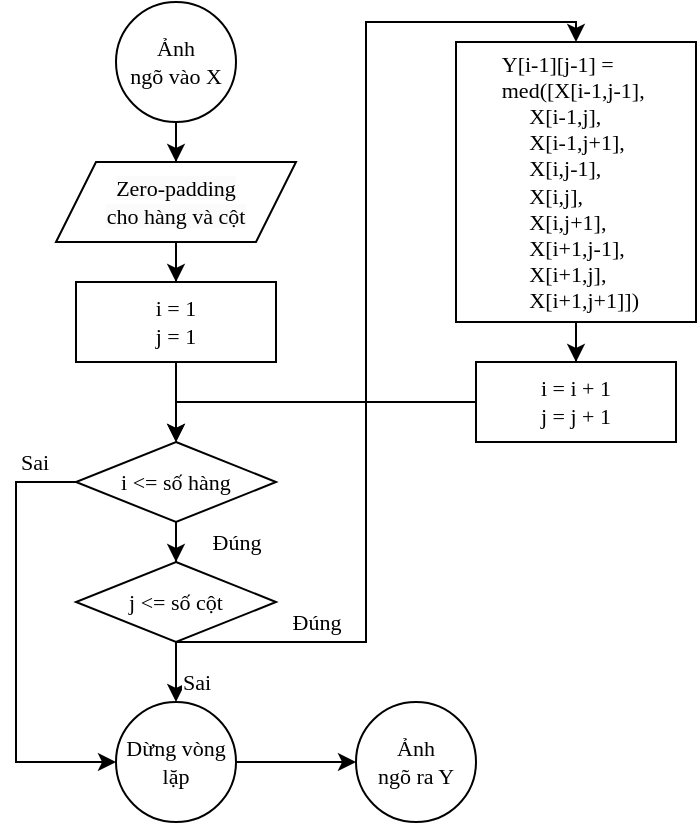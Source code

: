 <mxfile version="24.4.8" type="device">
  <diagram id="C5RBs43oDa-KdzZeNtuy" name="Page-1">
    <mxGraphModel dx="1050" dy="629" grid="1" gridSize="10" guides="1" tooltips="1" connect="1" arrows="1" fold="1" page="1" pageScale="1" pageWidth="827" pageHeight="1169" math="0" shadow="0">
      <root>
        <mxCell id="WIyWlLk6GJQsqaUBKTNV-0" />
        <mxCell id="WIyWlLk6GJQsqaUBKTNV-1" parent="WIyWlLk6GJQsqaUBKTNV-0" />
        <mxCell id="PT52hOmJ2-Wrh06CAvcp-8" value="" style="edgeStyle=orthogonalEdgeStyle;rounded=0;orthogonalLoop=1;jettySize=auto;html=1;fontFamily=Lucida Console;" parent="WIyWlLk6GJQsqaUBKTNV-1" source="oVPd4O4VAUAXnWLhdtpO-2" target="PT52hOmJ2-Wrh06CAvcp-3" edge="1">
          <mxGeometry relative="1" as="geometry" />
        </mxCell>
        <mxCell id="oVPd4O4VAUAXnWLhdtpO-2" value="Ảnh &lt;br style=&quot;font-size: 11px;&quot;&gt;ngõ vào X" style="ellipse;whiteSpace=wrap;html=1;aspect=fixed;fontFamily=Lucida Console;fontSize=11;" parent="WIyWlLk6GJQsqaUBKTNV-1" vertex="1">
          <mxGeometry x="90" width="60" height="60" as="geometry" />
        </mxCell>
        <mxCell id="PT52hOmJ2-Wrh06CAvcp-12" style="edgeStyle=orthogonalEdgeStyle;rounded=0;orthogonalLoop=1;jettySize=auto;html=1;fontFamily=Lucida Console;" parent="WIyWlLk6GJQsqaUBKTNV-1" source="PT52hOmJ2-Wrh06CAvcp-1" target="PT52hOmJ2-Wrh06CAvcp-2" edge="1">
          <mxGeometry relative="1" as="geometry" />
        </mxCell>
        <mxCell id="PT52hOmJ2-Wrh06CAvcp-1" value="i = 1&lt;br&gt;j = 1" style="rounded=0;whiteSpace=wrap;html=1;fontFamily=Lucida Console;fontSize=11;" parent="WIyWlLk6GJQsqaUBKTNV-1" vertex="1">
          <mxGeometry x="70" y="140" width="100" height="40" as="geometry" />
        </mxCell>
        <mxCell id="PT52hOmJ2-Wrh06CAvcp-13" value="Đúng" style="edgeStyle=orthogonalEdgeStyle;rounded=0;orthogonalLoop=1;jettySize=auto;html=1;entryX=0.5;entryY=0;entryDx=0;entryDy=0;fontFamily=Lucida Console;" parent="WIyWlLk6GJQsqaUBKTNV-1" source="PT52hOmJ2-Wrh06CAvcp-2" target="PT52hOmJ2-Wrh06CAvcp-6" edge="1">
          <mxGeometry x="0.667" y="30" relative="1" as="geometry">
            <mxPoint as="offset" />
          </mxGeometry>
        </mxCell>
        <mxCell id="PT52hOmJ2-Wrh06CAvcp-23" value="Sai" style="edgeStyle=orthogonalEdgeStyle;rounded=0;orthogonalLoop=1;jettySize=auto;html=1;entryX=0;entryY=0.5;entryDx=0;entryDy=0;fontFamily=Lucida Console;" parent="WIyWlLk6GJQsqaUBKTNV-1" source="PT52hOmJ2-Wrh06CAvcp-2" target="PT52hOmJ2-Wrh06CAvcp-21" edge="1">
          <mxGeometry x="-0.809" y="-10" relative="1" as="geometry">
            <Array as="points">
              <mxPoint x="40" y="240" />
              <mxPoint x="40" y="380" />
            </Array>
            <mxPoint as="offset" />
          </mxGeometry>
        </mxCell>
        <mxCell id="PT52hOmJ2-Wrh06CAvcp-2" value="i &amp;lt;= số hàng" style="rhombus;whiteSpace=wrap;html=1;fontFamily=Lucida Console;fontSize=11;" parent="WIyWlLk6GJQsqaUBKTNV-1" vertex="1">
          <mxGeometry x="70" y="220" width="100" height="40" as="geometry" />
        </mxCell>
        <mxCell id="PT52hOmJ2-Wrh06CAvcp-10" style="edgeStyle=orthogonalEdgeStyle;rounded=0;orthogonalLoop=1;jettySize=auto;html=1;entryX=0.5;entryY=0;entryDx=0;entryDy=0;fontFamily=Lucida Console;" parent="WIyWlLk6GJQsqaUBKTNV-1" source="PT52hOmJ2-Wrh06CAvcp-3" target="PT52hOmJ2-Wrh06CAvcp-1" edge="1">
          <mxGeometry relative="1" as="geometry" />
        </mxCell>
        <mxCell id="PT52hOmJ2-Wrh06CAvcp-3" value="&lt;span style=&quot;color: rgb(0, 0, 0); font-size: 11px; font-style: normal; font-variant-ligatures: normal; font-variant-caps: normal; font-weight: 400; letter-spacing: normal; orphans: 2; text-align: center; text-indent: 0px; text-transform: none; widows: 2; word-spacing: 0px; -webkit-text-stroke-width: 0px; white-space: normal; background-color: rgb(251, 251, 251); text-decoration-thickness: initial; text-decoration-style: initial; text-decoration-color: initial; float: none; display: inline !important;&quot;&gt;Zero-padding &lt;br style=&quot;font-size: 11px;&quot;&gt;cho hàng và cột&lt;/span&gt;" style="shape=parallelogram;perimeter=parallelogramPerimeter;whiteSpace=wrap;html=1;fixedSize=1;fontFamily=Lucida Console;fontSize=11;" parent="WIyWlLk6GJQsqaUBKTNV-1" vertex="1">
          <mxGeometry x="60" y="80" width="120" height="40" as="geometry" />
        </mxCell>
        <mxCell id="PT52hOmJ2-Wrh06CAvcp-16" style="edgeStyle=orthogonalEdgeStyle;rounded=0;orthogonalLoop=1;jettySize=auto;html=1;entryX=0.5;entryY=0;entryDx=0;entryDy=0;fontFamily=Lucida Console;" parent="WIyWlLk6GJQsqaUBKTNV-1" source="PT52hOmJ2-Wrh06CAvcp-5" target="PT52hOmJ2-Wrh06CAvcp-7" edge="1">
          <mxGeometry relative="1" as="geometry" />
        </mxCell>
        <mxCell id="PT52hOmJ2-Wrh06CAvcp-5" value="&lt;div style=&quot;font-size: 11px; text-align: left;&quot;&gt;Y[i-1][j-1] =&lt;br&gt;med([X[i-1,j-1],&amp;nbsp;&lt;br&gt;&lt;span style=&quot;background-color: initial;&quot;&gt;&amp;nbsp; &amp;nbsp; &amp;nbsp;X[i-1,j],&amp;nbsp;&lt;br&gt;&lt;/span&gt;&lt;span style=&quot;background-color: initial;&quot;&gt;&amp;nbsp; &amp;nbsp; &amp;nbsp;X[i-1,j+1],&amp;nbsp;&lt;br&gt;&lt;/span&gt;&lt;span style=&quot;background-color: initial;&quot;&gt;&amp;nbsp; &amp;nbsp; &amp;nbsp;X[i,j-1],&amp;nbsp;&lt;br&gt;&lt;/span&gt;&lt;span style=&quot;background-color: initial;&quot;&gt;&amp;nbsp; &amp;nbsp; &amp;nbsp;X[i,j],&amp;nbsp;&lt;br&gt;&lt;/span&gt;&lt;span style=&quot;background-color: initial;&quot;&gt;&amp;nbsp; &amp;nbsp; &amp;nbsp;X[i,j+1],&amp;nbsp;&lt;/span&gt;&lt;/div&gt;&lt;div style=&quot;font-size: 11px; text-align: left;&quot;&gt;&lt;span style=&quot;background-color: initial;&quot;&gt;&amp;nbsp; &amp;nbsp; &amp;nbsp;X[i+1,j-1],&amp;nbsp;&lt;br&gt;&lt;/span&gt;&lt;span style=&quot;background-color: initial;&quot;&gt;&amp;nbsp; &amp;nbsp; &amp;nbsp;X[i+1,j],&amp;nbsp;&lt;br&gt;&lt;/span&gt;&lt;span style=&quot;background-color: initial;&quot;&gt;&amp;nbsp; &amp;nbsp; &amp;nbsp;X[i+1,j+1]])&lt;/span&gt;&lt;/div&gt;" style="rounded=0;whiteSpace=wrap;html=1;fontFamily=Lucida Console;" parent="WIyWlLk6GJQsqaUBKTNV-1" vertex="1">
          <mxGeometry x="260" y="20" width="120" height="140" as="geometry" />
        </mxCell>
        <mxCell id="PT52hOmJ2-Wrh06CAvcp-14" value="Đúng" style="edgeStyle=orthogonalEdgeStyle;rounded=0;orthogonalLoop=1;jettySize=auto;html=1;entryX=0.5;entryY=0;entryDx=0;entryDy=0;fontFamily=Lucida Console;" parent="WIyWlLk6GJQsqaUBKTNV-1" source="PT52hOmJ2-Wrh06CAvcp-6" target="PT52hOmJ2-Wrh06CAvcp-5" edge="1">
          <mxGeometry x="-0.731" y="10" relative="1" as="geometry">
            <Array as="points">
              <mxPoint x="215" y="320" />
              <mxPoint x="215" y="10" />
              <mxPoint x="320" y="10" />
            </Array>
            <mxPoint as="offset" />
          </mxGeometry>
        </mxCell>
        <mxCell id="PT52hOmJ2-Wrh06CAvcp-22" value="Sai" style="edgeStyle=orthogonalEdgeStyle;rounded=0;orthogonalLoop=1;jettySize=auto;html=1;fontFamily=Lucida Console;" parent="WIyWlLk6GJQsqaUBKTNV-1" source="PT52hOmJ2-Wrh06CAvcp-6" target="PT52hOmJ2-Wrh06CAvcp-21" edge="1">
          <mxGeometry x="0.6" y="10" relative="1" as="geometry">
            <mxPoint as="offset" />
          </mxGeometry>
        </mxCell>
        <mxCell id="PT52hOmJ2-Wrh06CAvcp-6" value="j &amp;lt;= số cột" style="rhombus;whiteSpace=wrap;html=1;fontFamily=Lucida Console;fontSize=11;" parent="WIyWlLk6GJQsqaUBKTNV-1" vertex="1">
          <mxGeometry x="70" y="280" width="100" height="40" as="geometry" />
        </mxCell>
        <mxCell id="PT52hOmJ2-Wrh06CAvcp-20" style="edgeStyle=orthogonalEdgeStyle;rounded=0;orthogonalLoop=1;jettySize=auto;html=1;entryX=0.5;entryY=0;entryDx=0;entryDy=0;fontFamily=Lucida Console;" parent="WIyWlLk6GJQsqaUBKTNV-1" source="PT52hOmJ2-Wrh06CAvcp-7" target="PT52hOmJ2-Wrh06CAvcp-2" edge="1">
          <mxGeometry relative="1" as="geometry" />
        </mxCell>
        <mxCell id="PT52hOmJ2-Wrh06CAvcp-7" value="i = i + 1&lt;br&gt;j = j + 1" style="rounded=0;whiteSpace=wrap;html=1;fontFamily=Lucida Console;fontSize=11;" parent="WIyWlLk6GJQsqaUBKTNV-1" vertex="1">
          <mxGeometry x="270" y="180" width="100" height="40" as="geometry" />
        </mxCell>
        <mxCell id="PT52hOmJ2-Wrh06CAvcp-18" value="Ảnh &lt;br style=&quot;font-size: 11px;&quot;&gt;ngõ ra Y" style="ellipse;whiteSpace=wrap;html=1;aspect=fixed;fontFamily=Lucida Console;fontSize=11;" parent="WIyWlLk6GJQsqaUBKTNV-1" vertex="1">
          <mxGeometry x="210" y="350" width="60" height="60" as="geometry" />
        </mxCell>
        <mxCell id="PT52hOmJ2-Wrh06CAvcp-24" style="edgeStyle=orthogonalEdgeStyle;rounded=0;orthogonalLoop=1;jettySize=auto;html=1;entryX=0;entryY=0.5;entryDx=0;entryDy=0;" parent="WIyWlLk6GJQsqaUBKTNV-1" source="PT52hOmJ2-Wrh06CAvcp-21" target="PT52hOmJ2-Wrh06CAvcp-18" edge="1">
          <mxGeometry relative="1" as="geometry" />
        </mxCell>
        <mxCell id="PT52hOmJ2-Wrh06CAvcp-21" value="Dừng vòng lặp" style="ellipse;whiteSpace=wrap;html=1;aspect=fixed;fontFamily=Lucida Console;fontSize=11;" parent="WIyWlLk6GJQsqaUBKTNV-1" vertex="1">
          <mxGeometry x="90" y="350" width="60" height="60" as="geometry" />
        </mxCell>
      </root>
    </mxGraphModel>
  </diagram>
</mxfile>
